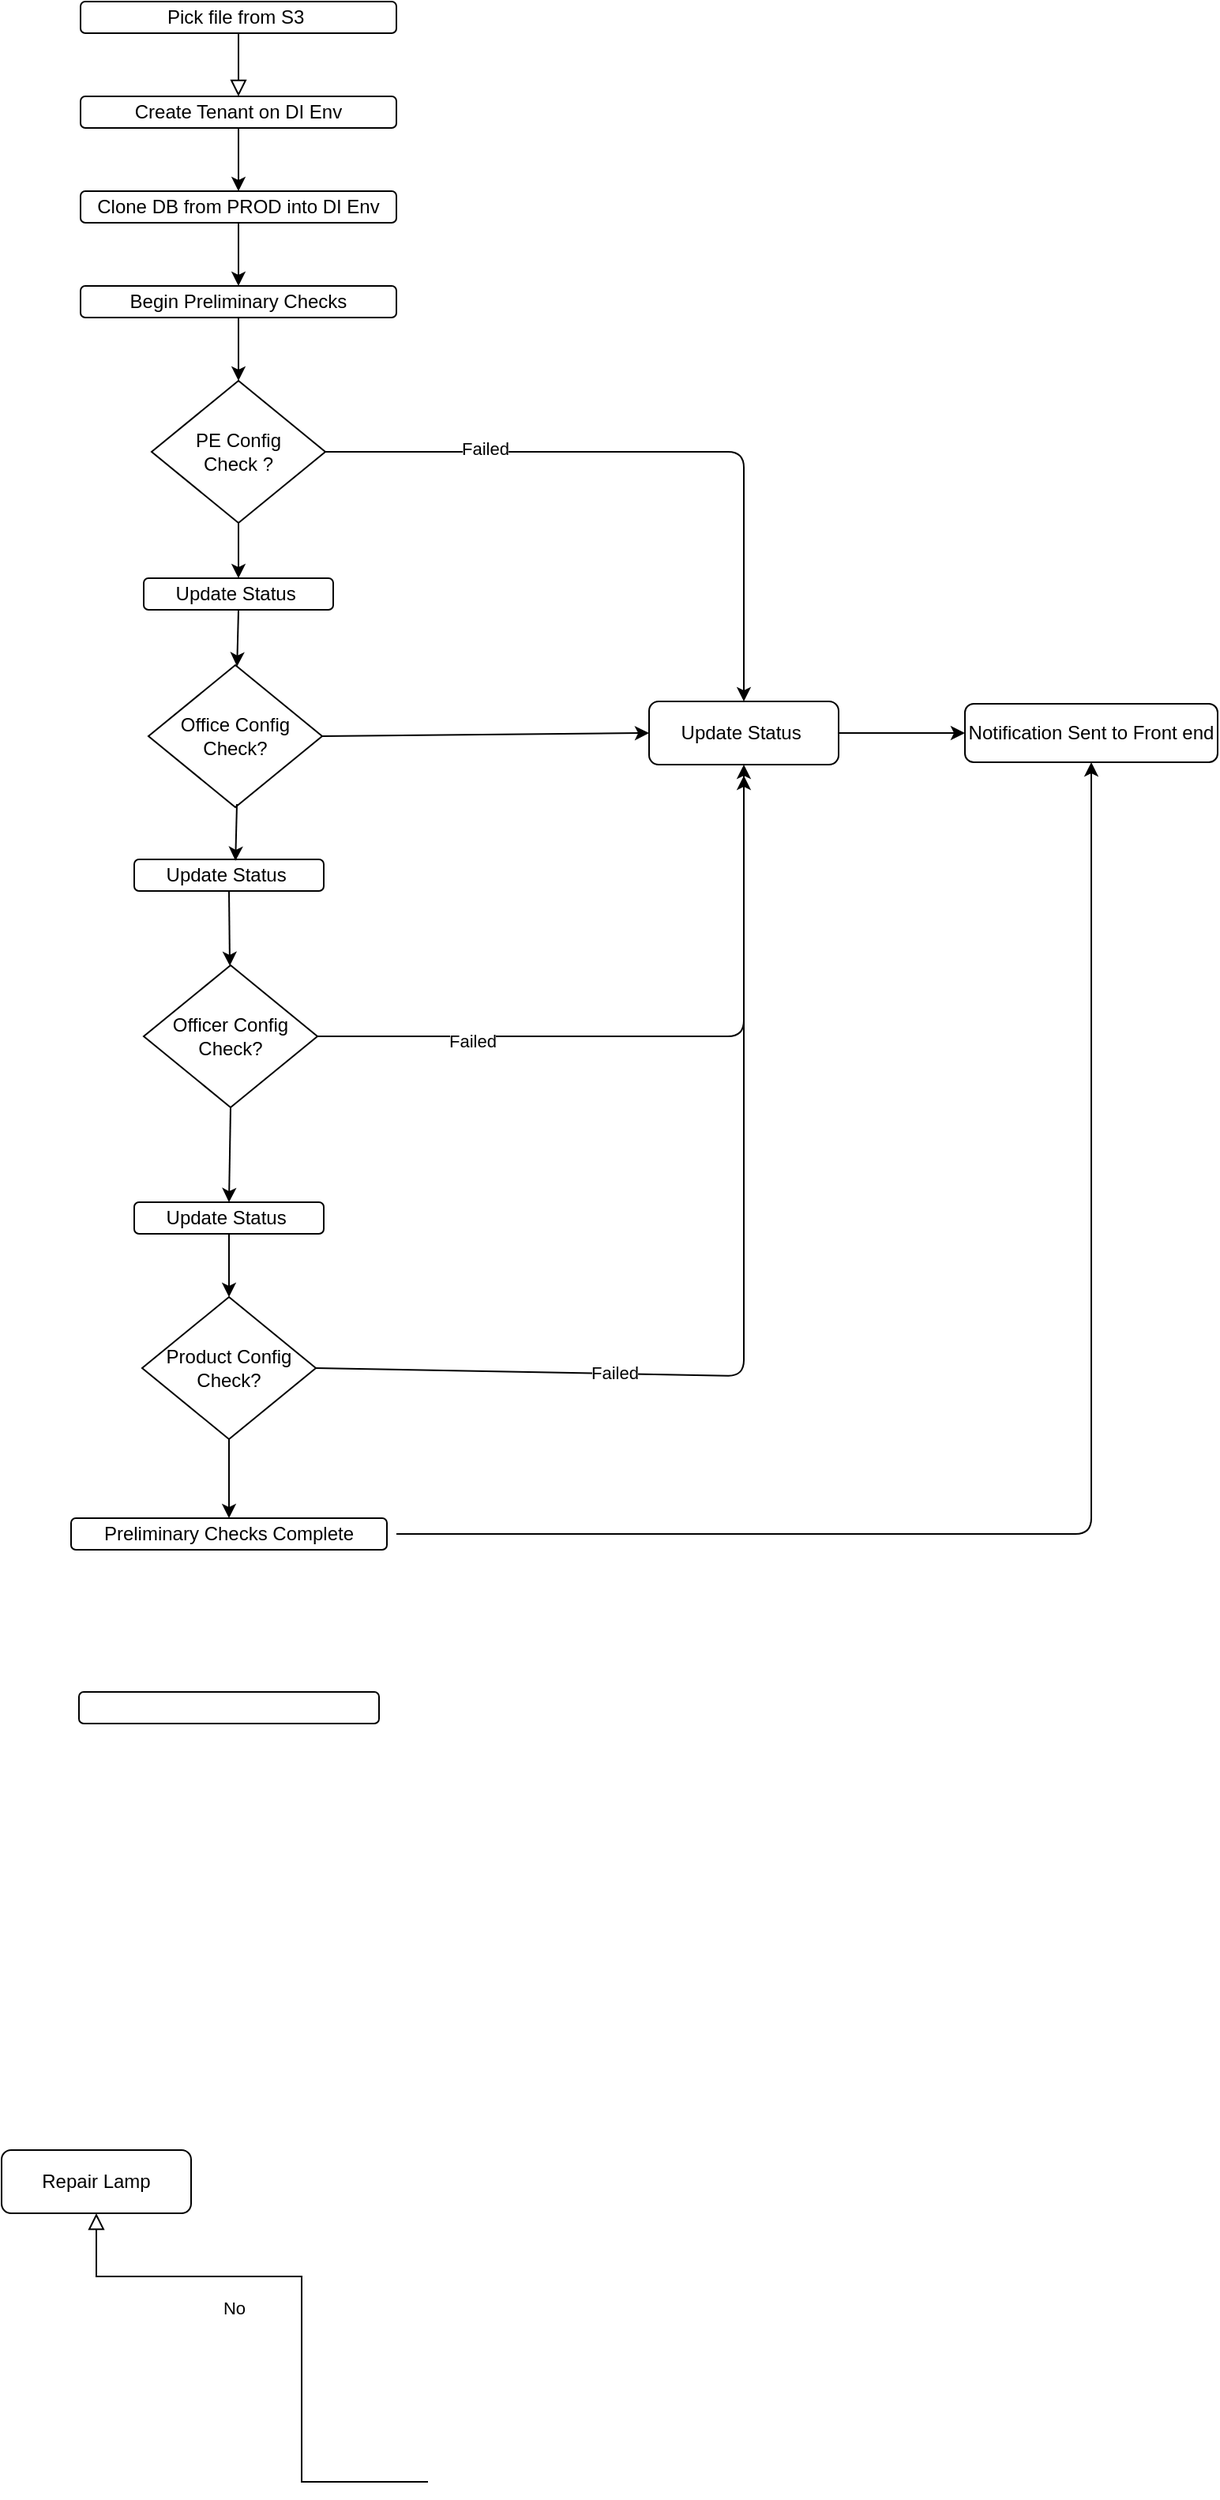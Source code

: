 <mxfile version="14.4.2" type="github">
  <diagram id="C5RBs43oDa-KdzZeNtuy" name="Page-1">
    <mxGraphModel dx="1038" dy="588" grid="1" gridSize="10" guides="1" tooltips="1" connect="1" arrows="1" fold="1" page="1" pageScale="1" pageWidth="827" pageHeight="1169" math="0" shadow="0">
      <root>
        <mxCell id="WIyWlLk6GJQsqaUBKTNV-0" />
        <mxCell id="WIyWlLk6GJQsqaUBKTNV-1" parent="WIyWlLk6GJQsqaUBKTNV-0" />
        <mxCell id="WIyWlLk6GJQsqaUBKTNV-2" value="" style="rounded=0;html=1;jettySize=auto;orthogonalLoop=1;fontSize=11;endArrow=block;endFill=0;endSize=8;strokeWidth=1;shadow=0;labelBackgroundColor=none;edgeStyle=orthogonalEdgeStyle;entryX=0.5;entryY=0;entryDx=0;entryDy=0;" parent="WIyWlLk6GJQsqaUBKTNV-1" source="WIyWlLk6GJQsqaUBKTNV-3" target="SfKNRKPeof5HC8NViVsP-0" edge="1">
          <mxGeometry relative="1" as="geometry">
            <mxPoint x="230" y="190" as="targetPoint" />
          </mxGeometry>
        </mxCell>
        <mxCell id="WIyWlLk6GJQsqaUBKTNV-3" value="Pick file from S3&amp;nbsp;" style="rounded=1;whiteSpace=wrap;html=1;fontSize=12;glass=0;strokeWidth=1;shadow=0;" parent="WIyWlLk6GJQsqaUBKTNV-1" vertex="1">
          <mxGeometry x="160" y="80" width="200" height="20" as="geometry" />
        </mxCell>
        <mxCell id="WIyWlLk6GJQsqaUBKTNV-8" value="No" style="rounded=0;html=1;jettySize=auto;orthogonalLoop=1;fontSize=11;endArrow=block;endFill=0;endSize=8;strokeWidth=1;shadow=0;labelBackgroundColor=none;edgeStyle=orthogonalEdgeStyle;" parent="WIyWlLk6GJQsqaUBKTNV-1" target="WIyWlLk6GJQsqaUBKTNV-11" edge="1">
          <mxGeometry x="0.333" y="20" relative="1" as="geometry">
            <mxPoint as="offset" />
            <mxPoint x="380" y="1650" as="sourcePoint" />
            <Array as="points">
              <mxPoint x="300" y="1520" />
              <mxPoint x="170" y="1520" />
            </Array>
          </mxGeometry>
        </mxCell>
        <mxCell id="WIyWlLk6GJQsqaUBKTNV-11" value="Repair Lamp" style="rounded=1;whiteSpace=wrap;html=1;fontSize=12;glass=0;strokeWidth=1;shadow=0;" parent="WIyWlLk6GJQsqaUBKTNV-1" vertex="1">
          <mxGeometry x="110" y="1440" width="120" height="40" as="geometry" />
        </mxCell>
        <mxCell id="SfKNRKPeof5HC8NViVsP-0" value="Create Tenant on DI Env" style="rounded=1;whiteSpace=wrap;html=1;" vertex="1" parent="WIyWlLk6GJQsqaUBKTNV-1">
          <mxGeometry x="160" y="140" width="200" height="20" as="geometry" />
        </mxCell>
        <mxCell id="SfKNRKPeof5HC8NViVsP-2" value="Clone DB from PROD into DI Env" style="rounded=1;whiteSpace=wrap;html=1;fontSize=12;glass=0;strokeWidth=1;shadow=0;" vertex="1" parent="WIyWlLk6GJQsqaUBKTNV-1">
          <mxGeometry x="160" y="200" width="200" height="20" as="geometry" />
        </mxCell>
        <mxCell id="SfKNRKPeof5HC8NViVsP-3" value="Begin Preliminary Checks" style="rounded=1;whiteSpace=wrap;html=1;" vertex="1" parent="WIyWlLk6GJQsqaUBKTNV-1">
          <mxGeometry x="160" y="260" width="200" height="20" as="geometry" />
        </mxCell>
        <mxCell id="SfKNRKPeof5HC8NViVsP-4" value="PE Config &lt;br&gt;Check ?" style="rhombus;whiteSpace=wrap;html=1;" vertex="1" parent="WIyWlLk6GJQsqaUBKTNV-1">
          <mxGeometry x="205" y="320" width="110" height="90" as="geometry" />
        </mxCell>
        <mxCell id="SfKNRKPeof5HC8NViVsP-5" value="Update Status&amp;nbsp;" style="rounded=1;whiteSpace=wrap;html=1;" vertex="1" parent="WIyWlLk6GJQsqaUBKTNV-1">
          <mxGeometry x="520" y="523" width="120" height="40" as="geometry" />
        </mxCell>
        <mxCell id="SfKNRKPeof5HC8NViVsP-7" value="Notification Sent to Front end" style="rounded=1;whiteSpace=wrap;html=1;" vertex="1" parent="WIyWlLk6GJQsqaUBKTNV-1">
          <mxGeometry x="720" y="524.5" width="160" height="37" as="geometry" />
        </mxCell>
        <mxCell id="SfKNRKPeof5HC8NViVsP-9" value="" style="endArrow=classic;html=1;" edge="1" parent="WIyWlLk6GJQsqaUBKTNV-1" source="SfKNRKPeof5HC8NViVsP-0">
          <mxGeometry width="50" height="50" relative="1" as="geometry">
            <mxPoint x="260" y="210" as="sourcePoint" />
            <mxPoint x="260" y="200" as="targetPoint" />
          </mxGeometry>
        </mxCell>
        <mxCell id="SfKNRKPeof5HC8NViVsP-10" value="" style="endArrow=classic;html=1;exitX=0.5;exitY=1;exitDx=0;exitDy=0;entryX=0.5;entryY=0;entryDx=0;entryDy=0;" edge="1" parent="WIyWlLk6GJQsqaUBKTNV-1" source="SfKNRKPeof5HC8NViVsP-2" target="SfKNRKPeof5HC8NViVsP-3">
          <mxGeometry width="50" height="50" relative="1" as="geometry">
            <mxPoint x="250" y="270" as="sourcePoint" />
            <mxPoint x="300" y="220" as="targetPoint" />
          </mxGeometry>
        </mxCell>
        <mxCell id="SfKNRKPeof5HC8NViVsP-11" value="" style="endArrow=classic;html=1;exitX=0.5;exitY=1;exitDx=0;exitDy=0;entryX=0.5;entryY=0;entryDx=0;entryDy=0;" edge="1" parent="WIyWlLk6GJQsqaUBKTNV-1" source="SfKNRKPeof5HC8NViVsP-3" target="SfKNRKPeof5HC8NViVsP-4">
          <mxGeometry width="50" height="50" relative="1" as="geometry">
            <mxPoint x="260" y="330" as="sourcePoint" />
            <mxPoint x="310" y="280" as="targetPoint" />
          </mxGeometry>
        </mxCell>
        <mxCell id="SfKNRKPeof5HC8NViVsP-12" value="" style="endArrow=classic;html=1;exitX=1;exitY=0.5;exitDx=0;exitDy=0;entryX=0.5;entryY=0;entryDx=0;entryDy=0;" edge="1" parent="WIyWlLk6GJQsqaUBKTNV-1" source="SfKNRKPeof5HC8NViVsP-4" target="SfKNRKPeof5HC8NViVsP-5">
          <mxGeometry width="50" height="50" relative="1" as="geometry">
            <mxPoint x="310" y="410" as="sourcePoint" />
            <mxPoint x="360" y="360" as="targetPoint" />
            <Array as="points">
              <mxPoint x="580" y="365" />
            </Array>
          </mxGeometry>
        </mxCell>
        <mxCell id="SfKNRKPeof5HC8NViVsP-28" value="Failed" style="edgeLabel;html=1;align=center;verticalAlign=middle;resizable=0;points=[];" vertex="1" connectable="0" parent="SfKNRKPeof5HC8NViVsP-12">
          <mxGeometry x="-0.523" y="2" relative="1" as="geometry">
            <mxPoint as="offset" />
          </mxGeometry>
        </mxCell>
        <mxCell id="SfKNRKPeof5HC8NViVsP-13" value="" style="endArrow=classic;html=1;exitX=1;exitY=0.5;exitDx=0;exitDy=0;entryX=0;entryY=0.5;entryDx=0;entryDy=0;" edge="1" parent="WIyWlLk6GJQsqaUBKTNV-1" source="SfKNRKPeof5HC8NViVsP-5" target="SfKNRKPeof5HC8NViVsP-7">
          <mxGeometry width="50" height="50" relative="1" as="geometry">
            <mxPoint x="560" y="410" as="sourcePoint" />
            <mxPoint x="610" y="360" as="targetPoint" />
          </mxGeometry>
        </mxCell>
        <mxCell id="SfKNRKPeof5HC8NViVsP-14" value="Office Config Check?" style="rhombus;whiteSpace=wrap;html=1;" vertex="1" parent="WIyWlLk6GJQsqaUBKTNV-1">
          <mxGeometry x="203" y="500" width="110" height="90" as="geometry" />
        </mxCell>
        <mxCell id="SfKNRKPeof5HC8NViVsP-15" value="Officer Config Check?" style="rhombus;whiteSpace=wrap;html=1;" vertex="1" parent="WIyWlLk6GJQsqaUBKTNV-1">
          <mxGeometry x="200" y="690" width="110" height="90" as="geometry" />
        </mxCell>
        <mxCell id="SfKNRKPeof5HC8NViVsP-16" value="Product Config Check?" style="rhombus;whiteSpace=wrap;html=1;" vertex="1" parent="WIyWlLk6GJQsqaUBKTNV-1">
          <mxGeometry x="199" y="900" width="110" height="90" as="geometry" />
        </mxCell>
        <mxCell id="SfKNRKPeof5HC8NViVsP-18" value="Update Status&amp;nbsp;" style="rounded=1;whiteSpace=wrap;html=1;" vertex="1" parent="WIyWlLk6GJQsqaUBKTNV-1">
          <mxGeometry x="200" y="445" width="120" height="20" as="geometry" />
        </mxCell>
        <mxCell id="SfKNRKPeof5HC8NViVsP-20" value="Update Status&amp;nbsp;" style="rounded=1;whiteSpace=wrap;html=1;" vertex="1" parent="WIyWlLk6GJQsqaUBKTNV-1">
          <mxGeometry x="194" y="623" width="120" height="20" as="geometry" />
        </mxCell>
        <mxCell id="SfKNRKPeof5HC8NViVsP-21" value="" style="endArrow=classic;html=1;entryX=0.5;entryY=0;entryDx=0;entryDy=0;exitX=0.5;exitY=1;exitDx=0;exitDy=0;" edge="1" parent="WIyWlLk6GJQsqaUBKTNV-1" source="SfKNRKPeof5HC8NViVsP-4" target="SfKNRKPeof5HC8NViVsP-18">
          <mxGeometry width="50" height="50" relative="1" as="geometry">
            <mxPoint x="260" y="420" as="sourcePoint" />
            <mxPoint x="280" y="340" as="targetPoint" />
          </mxGeometry>
        </mxCell>
        <mxCell id="SfKNRKPeof5HC8NViVsP-22" value="" style="endArrow=classic;html=1;exitX=0.5;exitY=1;exitDx=0;exitDy=0;" edge="1" parent="WIyWlLk6GJQsqaUBKTNV-1" source="SfKNRKPeof5HC8NViVsP-18" target="SfKNRKPeof5HC8NViVsP-14">
          <mxGeometry width="50" height="50" relative="1" as="geometry">
            <mxPoint x="260" y="480" as="sourcePoint" />
            <mxPoint x="270" y="455" as="targetPoint" />
          </mxGeometry>
        </mxCell>
        <mxCell id="SfKNRKPeof5HC8NViVsP-23" value="" style="endArrow=classic;html=1;exitX=0.5;exitY=1;exitDx=0;exitDy=0;" edge="1" parent="WIyWlLk6GJQsqaUBKTNV-1">
          <mxGeometry width="50" height="50" relative="1" as="geometry">
            <mxPoint x="259" y="588" as="sourcePoint" />
            <mxPoint x="258.102" y="623.902" as="targetPoint" />
          </mxGeometry>
        </mxCell>
        <mxCell id="SfKNRKPeof5HC8NViVsP-24" value="" style="endArrow=classic;html=1;exitX=0.5;exitY=1;exitDx=0;exitDy=0;" edge="1" parent="WIyWlLk6GJQsqaUBKTNV-1" source="SfKNRKPeof5HC8NViVsP-20" target="SfKNRKPeof5HC8NViVsP-15">
          <mxGeometry width="50" height="50" relative="1" as="geometry">
            <mxPoint x="390" y="720" as="sourcePoint" />
            <mxPoint x="440" y="670" as="targetPoint" />
          </mxGeometry>
        </mxCell>
        <mxCell id="SfKNRKPeof5HC8NViVsP-25" value="" style="endArrow=classic;html=1;entryX=0.5;entryY=0;entryDx=0;entryDy=0;exitX=0.5;exitY=1;exitDx=0;exitDy=0;" edge="1" parent="WIyWlLk6GJQsqaUBKTNV-1" source="SfKNRKPeof5HC8NViVsP-15" target="SfKNRKPeof5HC8NViVsP-26">
          <mxGeometry width="50" height="50" relative="1" as="geometry">
            <mxPoint x="250" y="800" as="sourcePoint" />
            <mxPoint x="264.515" y="700.397" as="targetPoint" />
          </mxGeometry>
        </mxCell>
        <mxCell id="SfKNRKPeof5HC8NViVsP-26" value="Update Status&amp;nbsp;" style="rounded=1;whiteSpace=wrap;html=1;" vertex="1" parent="WIyWlLk6GJQsqaUBKTNV-1">
          <mxGeometry x="194" y="840" width="120" height="20" as="geometry" />
        </mxCell>
        <mxCell id="SfKNRKPeof5HC8NViVsP-27" value="" style="endArrow=classic;html=1;exitX=0.5;exitY=1;exitDx=0;exitDy=0;" edge="1" parent="WIyWlLk6GJQsqaUBKTNV-1" source="SfKNRKPeof5HC8NViVsP-26" target="SfKNRKPeof5HC8NViVsP-16">
          <mxGeometry width="50" height="50" relative="1" as="geometry">
            <mxPoint x="440" y="980" as="sourcePoint" />
            <mxPoint x="490" y="930" as="targetPoint" />
          </mxGeometry>
        </mxCell>
        <mxCell id="SfKNRKPeof5HC8NViVsP-29" value="" style="endArrow=classic;html=1;exitX=1;exitY=0.5;exitDx=0;exitDy=0;entryX=0;entryY=0.5;entryDx=0;entryDy=0;" edge="1" parent="WIyWlLk6GJQsqaUBKTNV-1" source="SfKNRKPeof5HC8NViVsP-14" target="SfKNRKPeof5HC8NViVsP-5">
          <mxGeometry width="50" height="50" relative="1" as="geometry">
            <mxPoint x="310" y="580" as="sourcePoint" />
            <mxPoint x="360" y="530" as="targetPoint" />
          </mxGeometry>
        </mxCell>
        <mxCell id="SfKNRKPeof5HC8NViVsP-30" value="" style="endArrow=classic;html=1;exitX=1;exitY=0.5;exitDx=0;exitDy=0;entryX=0.5;entryY=1;entryDx=0;entryDy=0;" edge="1" parent="WIyWlLk6GJQsqaUBKTNV-1" source="SfKNRKPeof5HC8NViVsP-15" target="SfKNRKPeof5HC8NViVsP-5">
          <mxGeometry width="50" height="50" relative="1" as="geometry">
            <mxPoint x="340" y="780" as="sourcePoint" />
            <mxPoint x="390" y="730" as="targetPoint" />
            <Array as="points">
              <mxPoint x="580" y="735" />
            </Array>
          </mxGeometry>
        </mxCell>
        <mxCell id="SfKNRKPeof5HC8NViVsP-31" value="Failed" style="edgeLabel;html=1;align=center;verticalAlign=middle;resizable=0;points=[];" vertex="1" connectable="0" parent="SfKNRKPeof5HC8NViVsP-30">
          <mxGeometry x="-0.557" y="-3" relative="1" as="geometry">
            <mxPoint as="offset" />
          </mxGeometry>
        </mxCell>
        <mxCell id="SfKNRKPeof5HC8NViVsP-32" value="" style="endArrow=classic;html=1;exitX=1;exitY=0.5;exitDx=0;exitDy=0;" edge="1" parent="WIyWlLk6GJQsqaUBKTNV-1" source="SfKNRKPeof5HC8NViVsP-16">
          <mxGeometry width="50" height="50" relative="1" as="geometry">
            <mxPoint x="510" y="1000" as="sourcePoint" />
            <mxPoint x="580" y="570" as="targetPoint" />
            <Array as="points">
              <mxPoint x="580" y="950" />
            </Array>
          </mxGeometry>
        </mxCell>
        <mxCell id="SfKNRKPeof5HC8NViVsP-34" value="Failed" style="edgeLabel;html=1;align=center;verticalAlign=middle;resizable=0;points=[];" vertex="1" connectable="0" parent="SfKNRKPeof5HC8NViVsP-32">
          <mxGeometry x="-0.419" y="1" relative="1" as="geometry">
            <mxPoint as="offset" />
          </mxGeometry>
        </mxCell>
        <mxCell id="SfKNRKPeof5HC8NViVsP-35" value="Preliminary Checks Complete" style="rounded=1;whiteSpace=wrap;html=1;" vertex="1" parent="WIyWlLk6GJQsqaUBKTNV-1">
          <mxGeometry x="154" y="1040" width="200" height="20" as="geometry" />
        </mxCell>
        <mxCell id="SfKNRKPeof5HC8NViVsP-36" value="" style="endArrow=classic;html=1;exitX=0.5;exitY=1;exitDx=0;exitDy=0;entryX=0.5;entryY=0;entryDx=0;entryDy=0;" edge="1" parent="WIyWlLk6GJQsqaUBKTNV-1" source="SfKNRKPeof5HC8NViVsP-16" target="SfKNRKPeof5HC8NViVsP-35">
          <mxGeometry width="50" height="50" relative="1" as="geometry">
            <mxPoint x="80" y="1020" as="sourcePoint" />
            <mxPoint x="130" y="970" as="targetPoint" />
          </mxGeometry>
        </mxCell>
        <mxCell id="SfKNRKPeof5HC8NViVsP-37" value="" style="endArrow=classic;html=1;entryX=0.5;entryY=1;entryDx=0;entryDy=0;" edge="1" parent="WIyWlLk6GJQsqaUBKTNV-1" target="SfKNRKPeof5HC8NViVsP-7">
          <mxGeometry width="50" height="50" relative="1" as="geometry">
            <mxPoint x="360" y="1050" as="sourcePoint" />
            <mxPoint x="420" y="1050" as="targetPoint" />
            <Array as="points">
              <mxPoint x="800" y="1050" />
              <mxPoint x="800" y="1030" />
              <mxPoint x="800" y="1000" />
            </Array>
          </mxGeometry>
        </mxCell>
        <mxCell id="SfKNRKPeof5HC8NViVsP-38" value="" style="rounded=1;whiteSpace=wrap;html=1;" vertex="1" parent="WIyWlLk6GJQsqaUBKTNV-1">
          <mxGeometry x="159" y="1150" width="190" height="20" as="geometry" />
        </mxCell>
      </root>
    </mxGraphModel>
  </diagram>
</mxfile>
